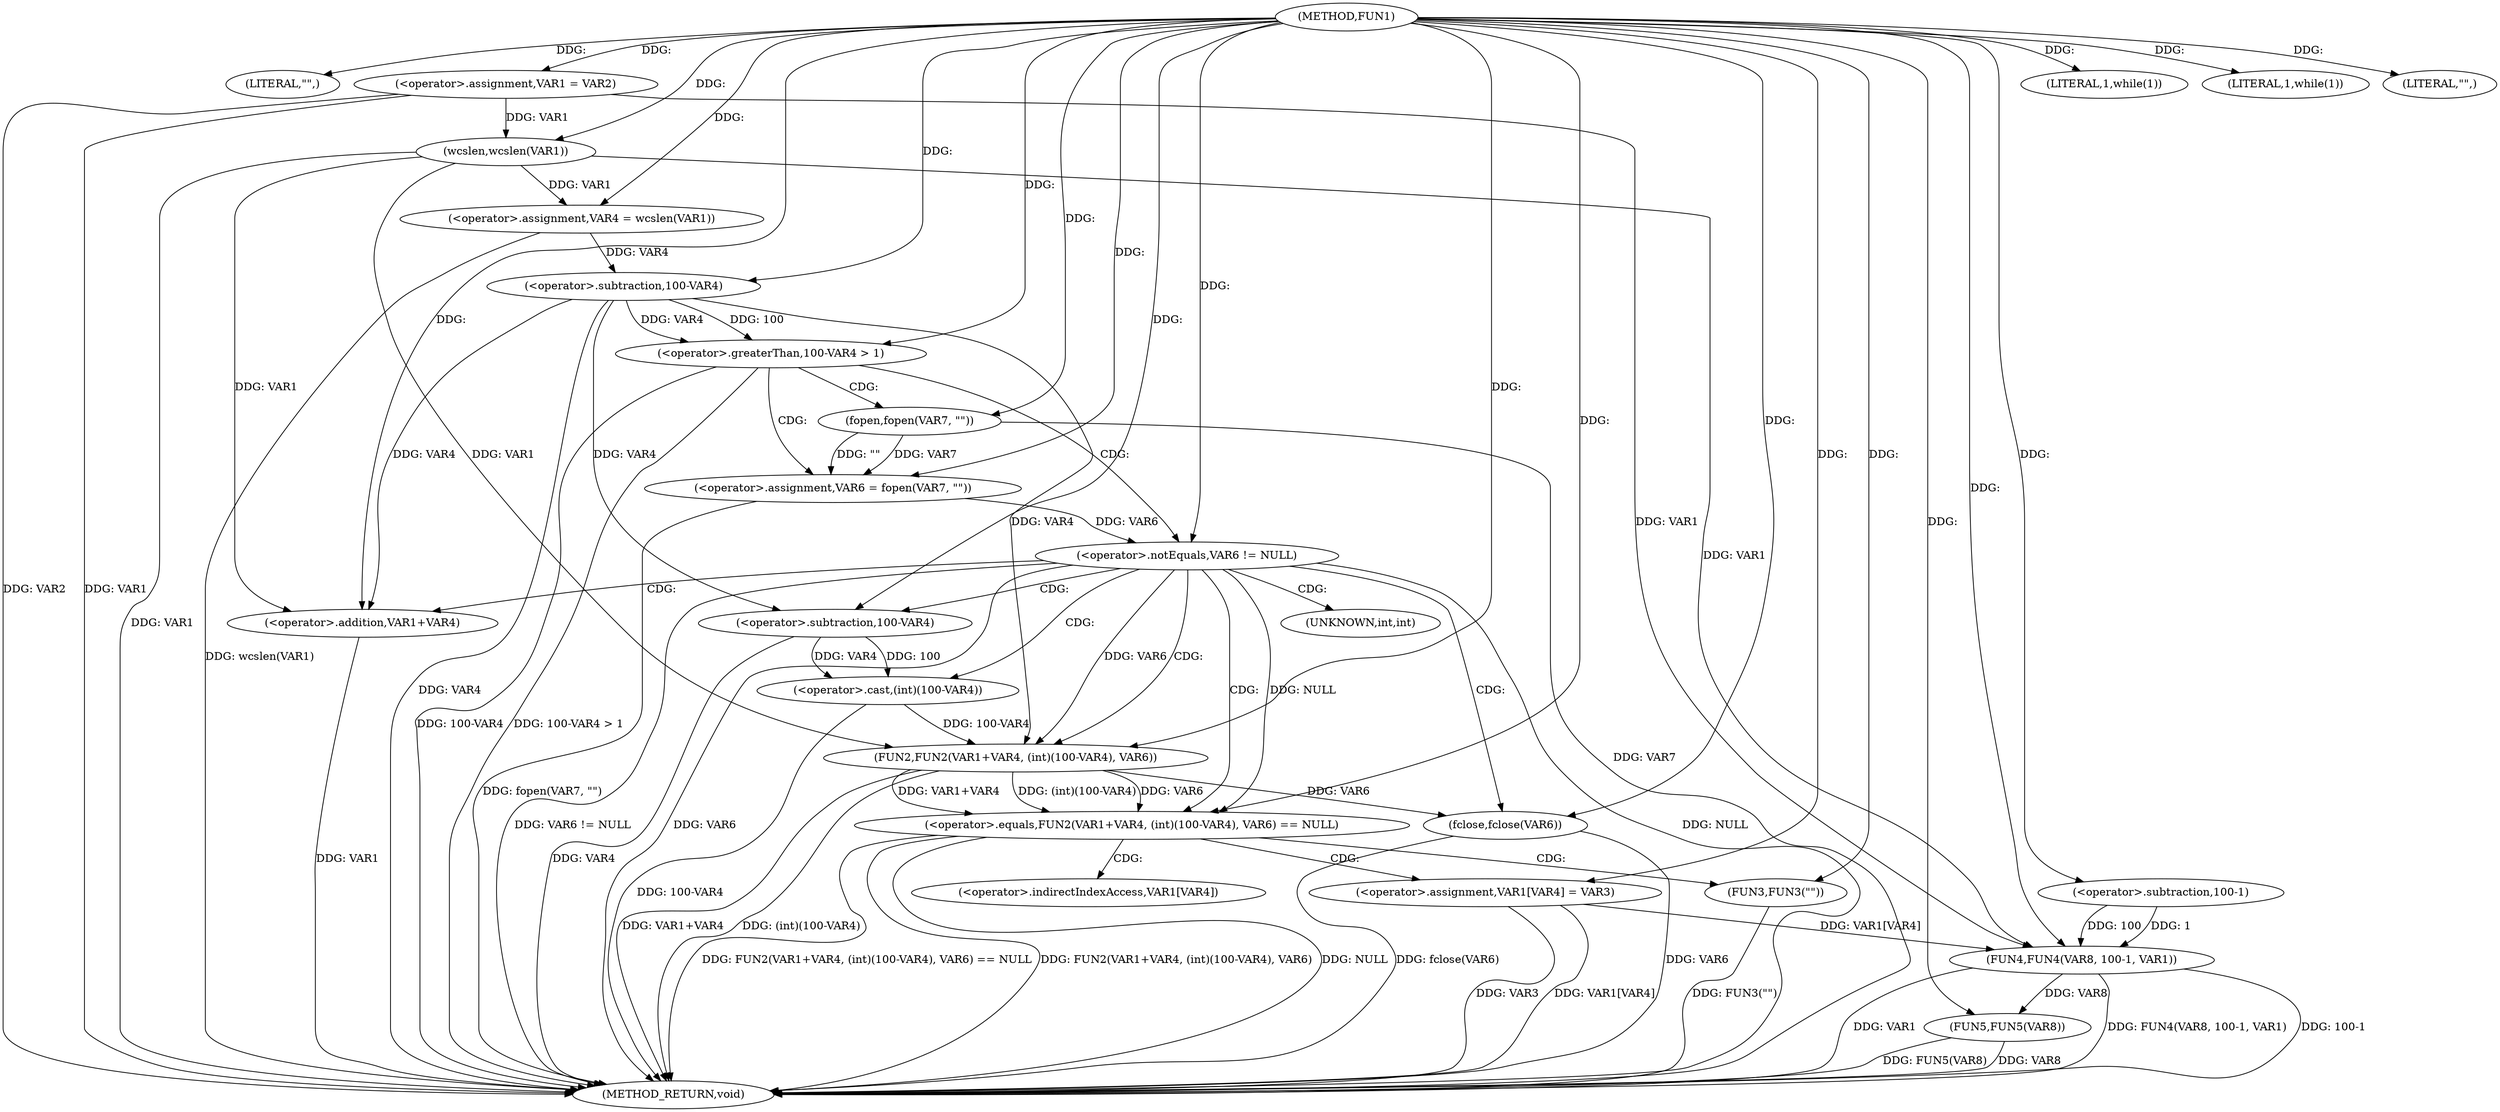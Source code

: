 digraph FUN1 {  
"1000100" [label = "(METHOD,FUN1)" ]
"1000172" [label = "(METHOD_RETURN,void)" ]
"1000103" [label = "(LITERAL,\"\",)" ]
"1000104" [label = "(<operator>.assignment,VAR1 = VAR2)" ]
"1000108" [label = "(LITERAL,1,while(1))" ]
"1000112" [label = "(<operator>.assignment,VAR4 = wcslen(VAR1))" ]
"1000114" [label = "(wcslen,wcslen(VAR1))" ]
"1000118" [label = "(<operator>.greaterThan,100-VAR4 > 1)" ]
"1000119" [label = "(<operator>.subtraction,100-VAR4)" ]
"1000124" [label = "(<operator>.assignment,VAR6 = fopen(VAR7, \"\"))" ]
"1000126" [label = "(fopen,fopen(VAR7, \"\"))" ]
"1000130" [label = "(<operator>.notEquals,VAR6 != NULL)" ]
"1000135" [label = "(<operator>.equals,FUN2(VAR1+VAR4, (int)(100-VAR4), VAR6) == NULL)" ]
"1000136" [label = "(FUN2,FUN2(VAR1+VAR4, (int)(100-VAR4), VAR6))" ]
"1000137" [label = "(<operator>.addition,VAR1+VAR4)" ]
"1000140" [label = "(<operator>.cast,(int)(100-VAR4))" ]
"1000142" [label = "(<operator>.subtraction,100-VAR4)" ]
"1000148" [label = "(FUN3,FUN3(\"\"))" ]
"1000150" [label = "(<operator>.assignment,VAR1[VAR4] = VAR3)" ]
"1000155" [label = "(fclose,fclose(VAR6))" ]
"1000159" [label = "(LITERAL,1,while(1))" ]
"1000162" [label = "(LITERAL,\"\",)" ]
"1000163" [label = "(FUN4,FUN4(VAR8, 100-1, VAR1))" ]
"1000165" [label = "(<operator>.subtraction,100-1)" ]
"1000169" [label = "(FUN5,FUN5(VAR8))" ]
"1000141" [label = "(UNKNOWN,int,int)" ]
"1000151" [label = "(<operator>.indirectIndexAccess,VAR1[VAR4])" ]
  "1000140" -> "1000172"  [ label = "DDG: 100-VAR4"] 
  "1000150" -> "1000172"  [ label = "DDG: VAR1[VAR4]"] 
  "1000169" -> "1000172"  [ label = "DDG: FUN5(VAR8)"] 
  "1000104" -> "1000172"  [ label = "DDG: VAR1"] 
  "1000112" -> "1000172"  [ label = "DDG: wcslen(VAR1)"] 
  "1000130" -> "1000172"  [ label = "DDG: NULL"] 
  "1000136" -> "1000172"  [ label = "DDG: (int)(100-VAR4)"] 
  "1000148" -> "1000172"  [ label = "DDG: FUN3(\"\")"] 
  "1000126" -> "1000172"  [ label = "DDG: VAR7"] 
  "1000118" -> "1000172"  [ label = "DDG: 100-VAR4 > 1"] 
  "1000150" -> "1000172"  [ label = "DDG: VAR3"] 
  "1000135" -> "1000172"  [ label = "DDG: FUN2(VAR1+VAR4, (int)(100-VAR4), VAR6) == NULL"] 
  "1000135" -> "1000172"  [ label = "DDG: FUN2(VAR1+VAR4, (int)(100-VAR4), VAR6)"] 
  "1000118" -> "1000172"  [ label = "DDG: 100-VAR4"] 
  "1000163" -> "1000172"  [ label = "DDG: VAR1"] 
  "1000130" -> "1000172"  [ label = "DDG: VAR6 != NULL"] 
  "1000124" -> "1000172"  [ label = "DDG: fopen(VAR7, \"\")"] 
  "1000155" -> "1000172"  [ label = "DDG: fclose(VAR6)"] 
  "1000142" -> "1000172"  [ label = "DDG: VAR4"] 
  "1000114" -> "1000172"  [ label = "DDG: VAR1"] 
  "1000119" -> "1000172"  [ label = "DDG: VAR4"] 
  "1000169" -> "1000172"  [ label = "DDG: VAR8"] 
  "1000155" -> "1000172"  [ label = "DDG: VAR6"] 
  "1000137" -> "1000172"  [ label = "DDG: VAR1"] 
  "1000163" -> "1000172"  [ label = "DDG: FUN4(VAR8, 100-1, VAR1)"] 
  "1000135" -> "1000172"  [ label = "DDG: NULL"] 
  "1000136" -> "1000172"  [ label = "DDG: VAR1+VAR4"] 
  "1000104" -> "1000172"  [ label = "DDG: VAR2"] 
  "1000130" -> "1000172"  [ label = "DDG: VAR6"] 
  "1000163" -> "1000172"  [ label = "DDG: 100-1"] 
  "1000100" -> "1000103"  [ label = "DDG: "] 
  "1000100" -> "1000104"  [ label = "DDG: "] 
  "1000100" -> "1000108"  [ label = "DDG: "] 
  "1000114" -> "1000112"  [ label = "DDG: VAR1"] 
  "1000100" -> "1000112"  [ label = "DDG: "] 
  "1000104" -> "1000114"  [ label = "DDG: VAR1"] 
  "1000100" -> "1000114"  [ label = "DDG: "] 
  "1000119" -> "1000118"  [ label = "DDG: 100"] 
  "1000119" -> "1000118"  [ label = "DDG: VAR4"] 
  "1000100" -> "1000119"  [ label = "DDG: "] 
  "1000112" -> "1000119"  [ label = "DDG: VAR4"] 
  "1000100" -> "1000118"  [ label = "DDG: "] 
  "1000126" -> "1000124"  [ label = "DDG: VAR7"] 
  "1000126" -> "1000124"  [ label = "DDG: \"\""] 
  "1000100" -> "1000124"  [ label = "DDG: "] 
  "1000100" -> "1000126"  [ label = "DDG: "] 
  "1000124" -> "1000130"  [ label = "DDG: VAR6"] 
  "1000100" -> "1000130"  [ label = "DDG: "] 
  "1000136" -> "1000135"  [ label = "DDG: VAR1+VAR4"] 
  "1000136" -> "1000135"  [ label = "DDG: (int)(100-VAR4)"] 
  "1000136" -> "1000135"  [ label = "DDG: VAR6"] 
  "1000114" -> "1000136"  [ label = "DDG: VAR1"] 
  "1000100" -> "1000136"  [ label = "DDG: "] 
  "1000119" -> "1000136"  [ label = "DDG: VAR4"] 
  "1000114" -> "1000137"  [ label = "DDG: VAR1"] 
  "1000100" -> "1000137"  [ label = "DDG: "] 
  "1000119" -> "1000137"  [ label = "DDG: VAR4"] 
  "1000140" -> "1000136"  [ label = "DDG: 100-VAR4"] 
  "1000142" -> "1000140"  [ label = "DDG: 100"] 
  "1000142" -> "1000140"  [ label = "DDG: VAR4"] 
  "1000100" -> "1000142"  [ label = "DDG: "] 
  "1000119" -> "1000142"  [ label = "DDG: VAR4"] 
  "1000130" -> "1000136"  [ label = "DDG: VAR6"] 
  "1000130" -> "1000135"  [ label = "DDG: NULL"] 
  "1000100" -> "1000135"  [ label = "DDG: "] 
  "1000100" -> "1000148"  [ label = "DDG: "] 
  "1000100" -> "1000150"  [ label = "DDG: "] 
  "1000136" -> "1000155"  [ label = "DDG: VAR6"] 
  "1000100" -> "1000155"  [ label = "DDG: "] 
  "1000100" -> "1000159"  [ label = "DDG: "] 
  "1000100" -> "1000162"  [ label = "DDG: "] 
  "1000100" -> "1000163"  [ label = "DDG: "] 
  "1000165" -> "1000163"  [ label = "DDG: 100"] 
  "1000165" -> "1000163"  [ label = "DDG: 1"] 
  "1000100" -> "1000165"  [ label = "DDG: "] 
  "1000150" -> "1000163"  [ label = "DDG: VAR1[VAR4]"] 
  "1000104" -> "1000163"  [ label = "DDG: VAR1"] 
  "1000114" -> "1000163"  [ label = "DDG: VAR1"] 
  "1000163" -> "1000169"  [ label = "DDG: VAR8"] 
  "1000100" -> "1000169"  [ label = "DDG: "] 
  "1000118" -> "1000126"  [ label = "CDG: "] 
  "1000118" -> "1000124"  [ label = "CDG: "] 
  "1000118" -> "1000130"  [ label = "CDG: "] 
  "1000130" -> "1000142"  [ label = "CDG: "] 
  "1000130" -> "1000141"  [ label = "CDG: "] 
  "1000130" -> "1000135"  [ label = "CDG: "] 
  "1000130" -> "1000136"  [ label = "CDG: "] 
  "1000130" -> "1000155"  [ label = "CDG: "] 
  "1000130" -> "1000137"  [ label = "CDG: "] 
  "1000130" -> "1000140"  [ label = "CDG: "] 
  "1000135" -> "1000150"  [ label = "CDG: "] 
  "1000135" -> "1000148"  [ label = "CDG: "] 
  "1000135" -> "1000151"  [ label = "CDG: "] 
}
